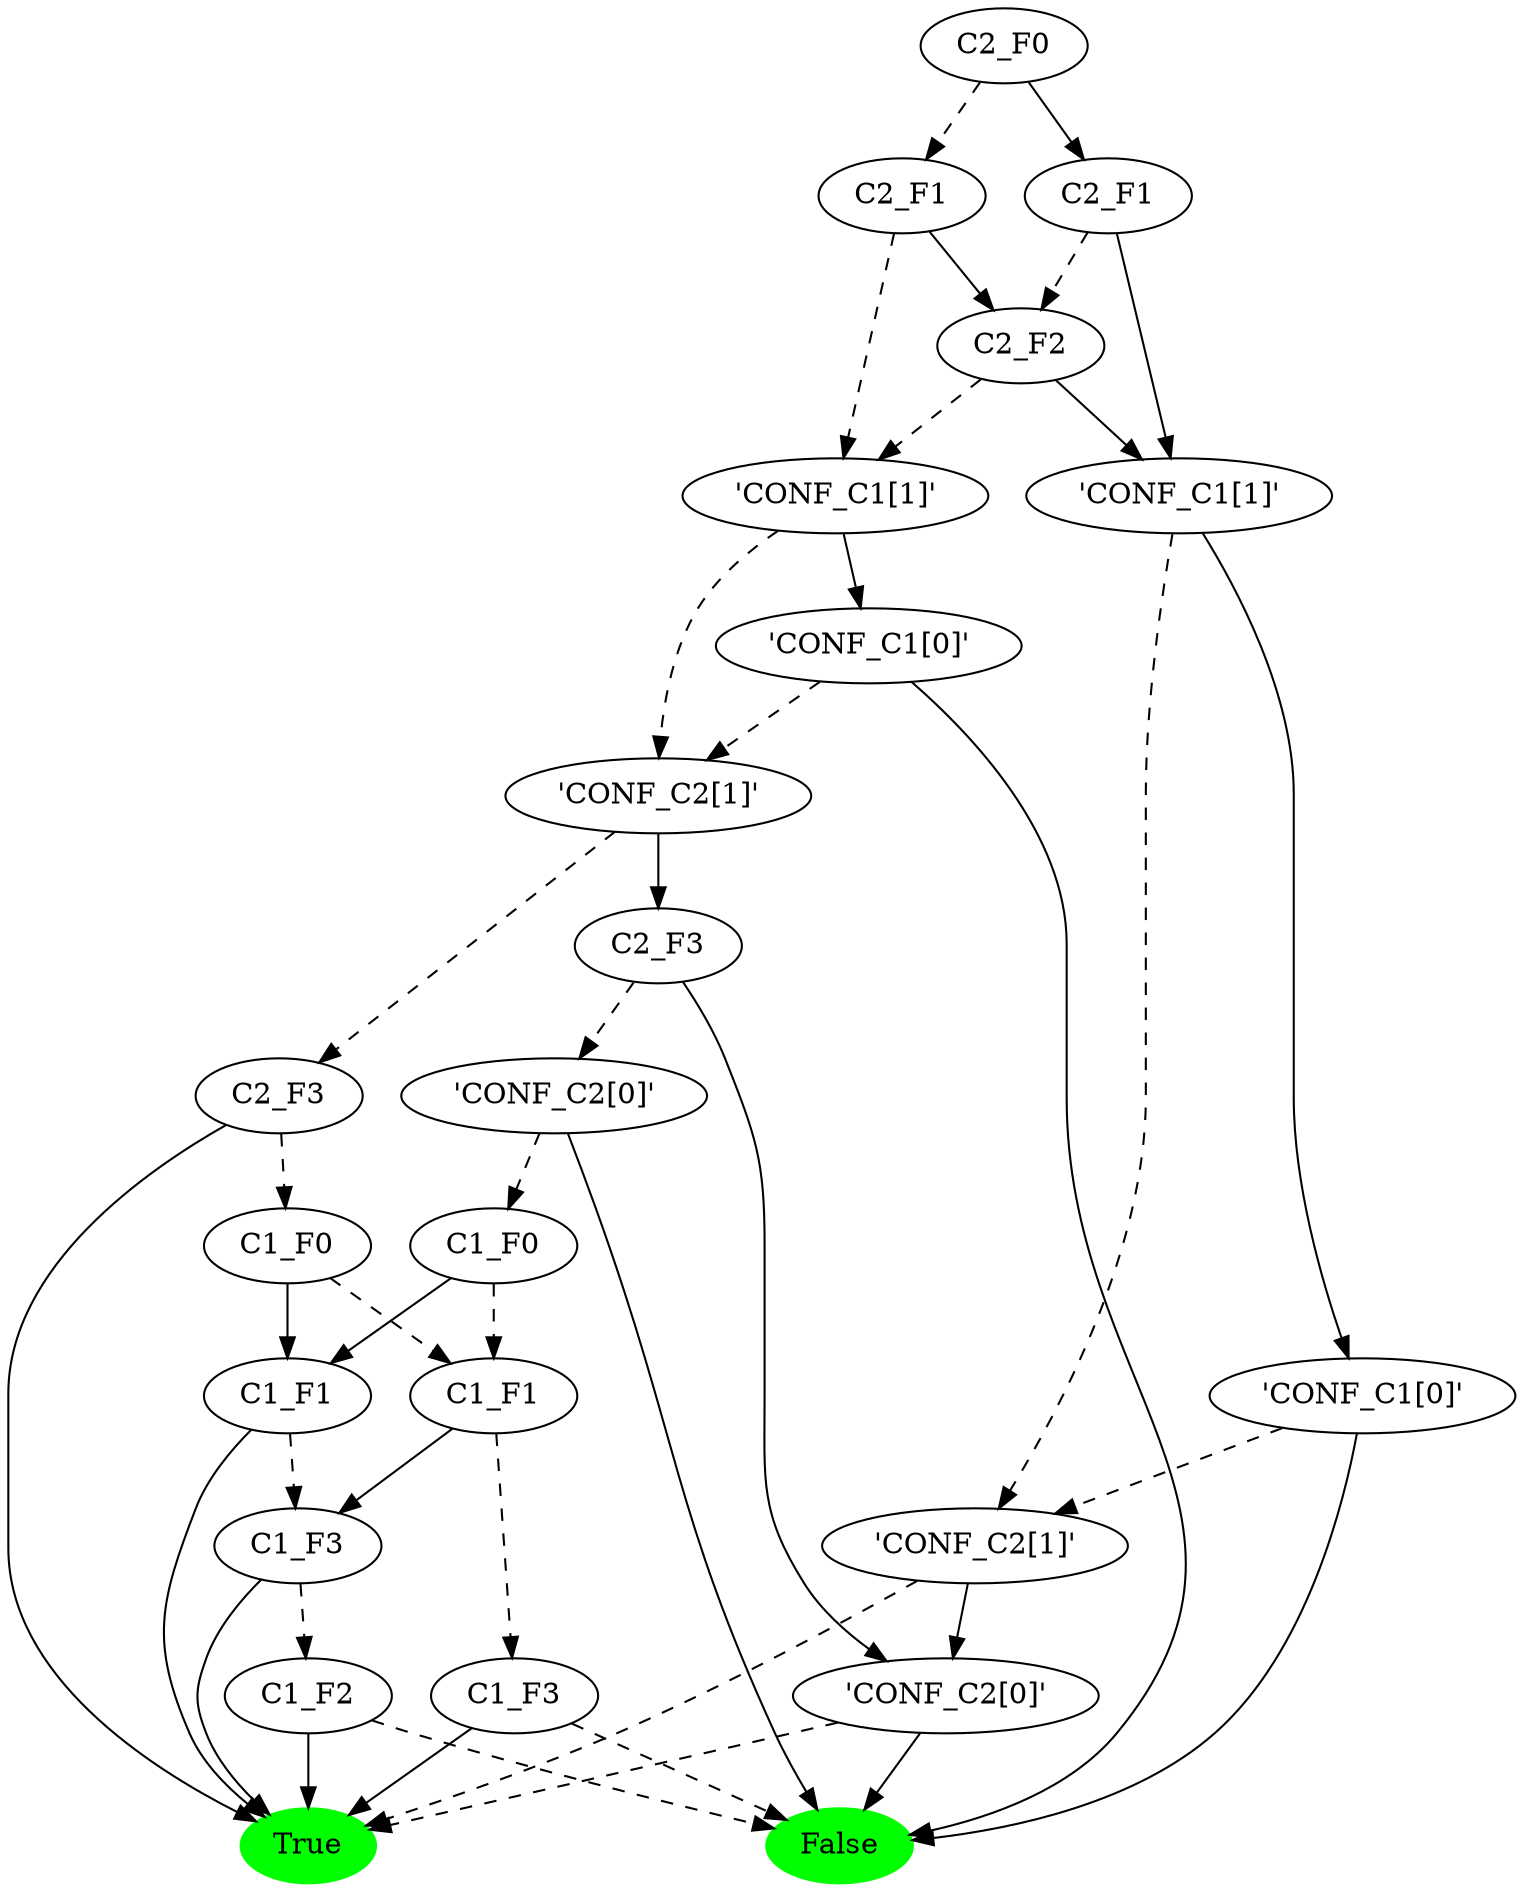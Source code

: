 digraph "" {
	node [label="\N"];
	-1	[color=green,
		label=True,
		style=filled];
	-2	[color=green,
		label=False,
		style=filled];
	0	[label=C2_F0];
	1	[label=C2_F1];
	0 -> 1	[style=dashed];
	20	[label=C2_F1];
	0 -> 20	[style=solid];
	2	[label="'CONF_C1[1]'"];
	1 -> 2	[style=dashed];
	16	[label=C2_F2];
	1 -> 16	[style=solid];
	3	[label="'CONF_C2[1]'"];
	2 -> 3	[style=dashed];
	15	[label="'CONF_C1[0]'"];
	2 -> 15	[style=solid];
	4	[label=C2_F3];
	3 -> 4	[style=dashed];
	11	[label=C2_F3];
	3 -> 11	[style=solid];
	4 -> -1	[style=solid];
	5	[label=C1_F0];
	4 -> 5	[style=dashed];
	6	[label=C1_F1];
	5 -> 6	[style=dashed];
	10	[label=C1_F1];
	5 -> 10	[style=solid];
	7	[label=C1_F3];
	6 -> 7	[style=dashed];
	8	[label=C1_F3];
	6 -> 8	[style=solid];
	7 -> -1	[style=solid];
	7 -> -2	[style=dashed];
	8 -> -1	[style=solid];
	9	[label=C1_F2];
	8 -> 9	[style=dashed];
	9 -> -1	[style=solid];
	9 -> -2	[style=dashed];
	10 -> -1	[style=solid];
	10 -> 8	[style=dashed];
	12	[label="'CONF_C2[0]'"];
	11 -> 12	[style=dashed];
	14	[label="'CONF_C2[0]'"];
	11 -> 14	[style=solid];
	12 -> -2	[style=solid];
	13	[label=C1_F0];
	12 -> 13	[style=dashed];
	13 -> 6	[style=dashed];
	13 -> 10	[style=solid];
	14 -> -1	[style=dashed];
	14 -> -2	[style=solid];
	15 -> -2	[style=solid];
	15 -> 3	[style=dashed];
	16 -> 2	[style=dashed];
	17	[label="'CONF_C1[1]'"];
	16 -> 17	[style=solid];
	18	[label="'CONF_C2[1]'"];
	17 -> 18	[style=dashed];
	19	[label="'CONF_C1[0]'"];
	17 -> 19	[style=solid];
	18 -> -1	[style=dashed];
	18 -> 14	[style=solid];
	19 -> -2	[style=solid];
	19 -> 18	[style=dashed];
	20 -> 16	[style=dashed];
	20 -> 17	[style=solid];
}
